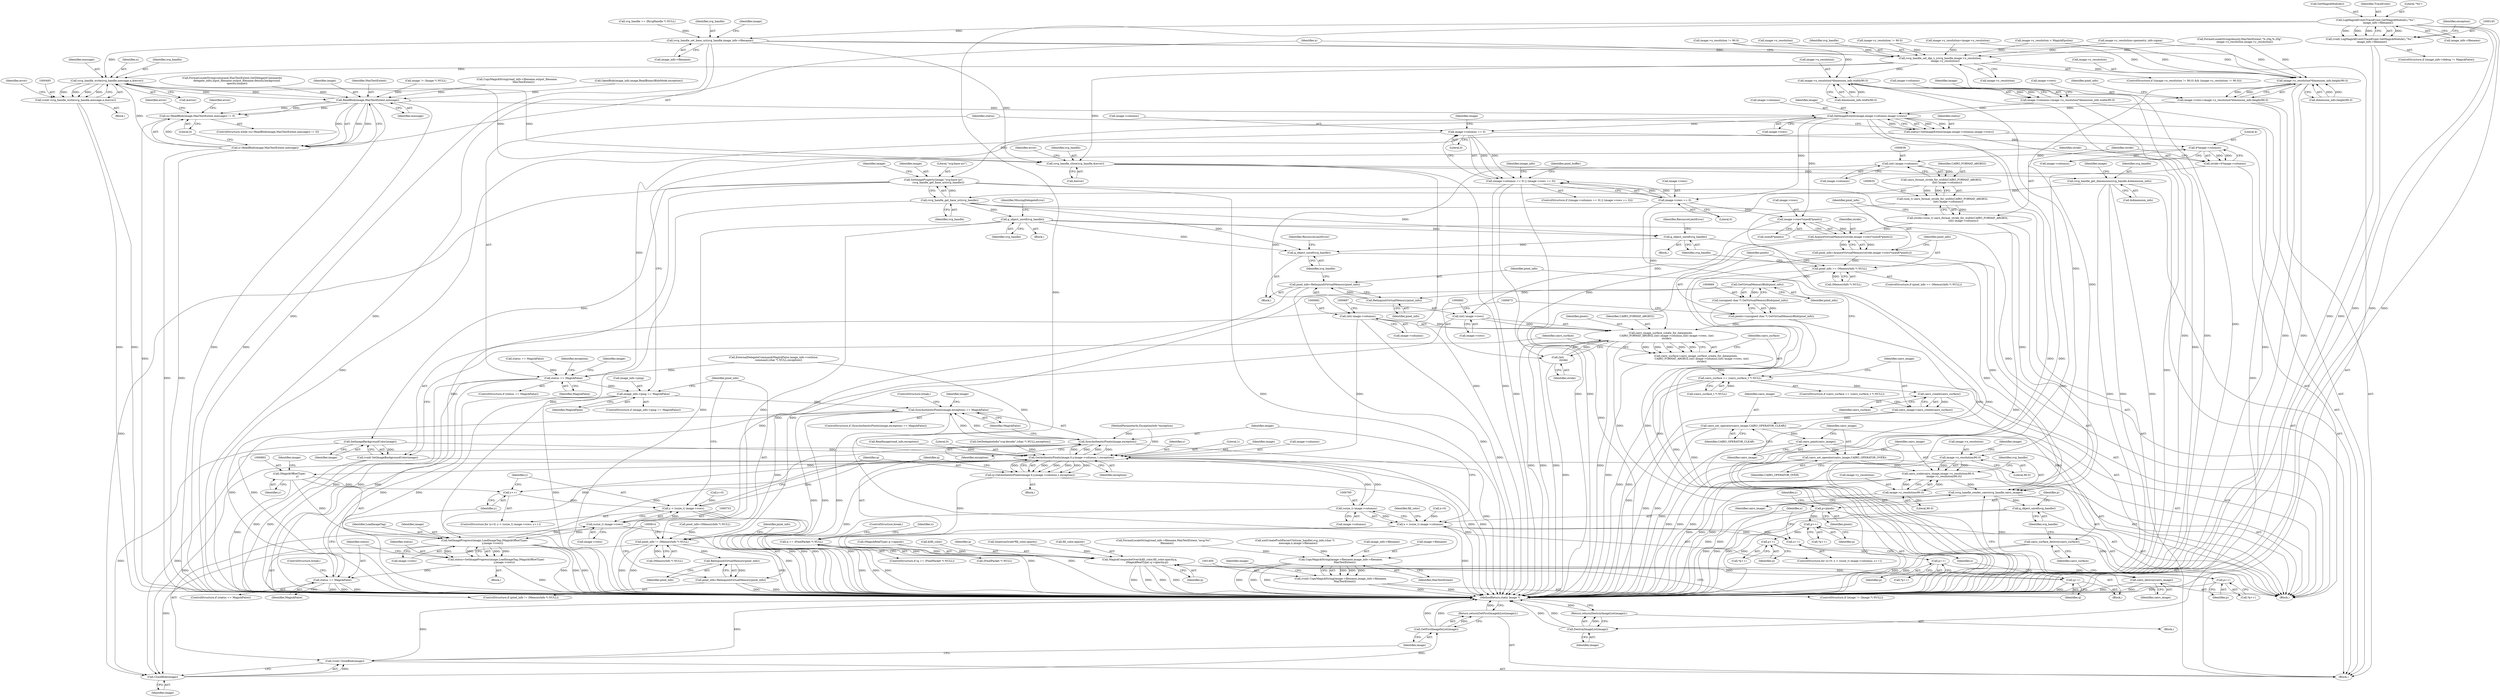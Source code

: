 digraph "0_ImageMagick_f6e9d0d9955e85bdd7540b251cd50d598dacc5e6_60@pointer" {
"1000146" [label="(Call,LogMagickEvent(TraceEvent,GetMagickModule(),\"%s\",\n      image_info->filename))"];
"1000144" [label="(Call,(void) LogMagickEvent(TraceEvent,GetMagickModule(),\"%s\",\n      image_info->filename))"];
"1000454" [label="(Call,rsvg_handle_set_base_uri(svg_handle,image_info->filename))"];
"1000471" [label="(Call,rsvg_handle_set_dpi_x_y(svg_handle,image->x_resolution,\n            image->y_resolution))"];
"1000496" [label="(Call,rsvg_handle_write(svg_handle,message,n,&error))"];
"1000483" [label="(Call,ReadBlob(image,MaxTextExtent,message))"];
"1000480" [label="(Call,(n=ReadBlob(image,MaxTextExtent,message)) != 0)"];
"1000481" [label="(Call,n=ReadBlob(image,MaxTextExtent,message))"];
"1000564" [label="(Call,SetImageExtent(image,image->columns,image->rows))"];
"1000562" [label="(Call,status=SetImageExtent(image,image->columns,image->rows))"];
"1000573" [label="(Call,status == MagickFalse)"];
"1000618" [label="(Call,image_info->ping == MagickFalse)"];
"1000872" [label="(Call,SyncAuthenticPixels(image,exception) == MagickFalse)"];
"1000899" [label="(Call,status == MagickFalse)"];
"1000584" [label="(Call,DestroyImageList(image))"];
"1000583" [label="(Return,return(DestroyImageList(image));)"];
"1000591" [label="(Call,SetImageProperty(image,\"svg:base-uri\",\n           rsvg_handle_get_base_uri(svg_handle)))"];
"1000674" [label="(Call,SetImageBackgroundColor(image))"];
"1000672" [label="(Call,(void) SetImageBackgroundColor(image))"];
"1000762" [label="(Call,GetAuthenticPixels(image,0,y,image->columns,1,exception))"];
"1000757" [label="(Call,y++)"];
"1000750" [label="(Call,y < (ssize_t) image->rows)"];
"1000760" [label="(Call,q=GetAuthenticPixels(image,0,y,image->columns,1,exception))"];
"1000772" [label="(Call,q == (PixelPacket *) NULL)"];
"1000856" [label="(Call,MagickCompositeOver(&fill_color,fill_color.opacity,q,\n                  (MagickRealType) q->opacity,q))"];
"1000869" [label="(Call,q++)"];
"1000784" [label="(Call,(ssize_t) image->columns)"];
"1000782" [label="(Call,x < (ssize_t) image->columns)"];
"1000789" [label="(Call,x++)"];
"1000873" [label="(Call,SyncAuthenticPixels(image,exception))"];
"1000889" [label="(Call,SetImageProgress(image,LoadImageTag,(MagickOffsetType)\n                    y,image->rows))"];
"1000752" [label="(Call,(ssize_t) image->rows)"];
"1000887" [label="(Call,status=SetImageProgress(image,LoadImageTag,(MagickOffsetType)\n                    y,image->rows))"];
"1000915" [label="(Call,CloseBlob(image))"];
"1000913" [label="(Call,(void) CloseBlob(image))"];
"1000918" [label="(Call,GetFirstImageInList(image))"];
"1000917" [label="(Return,return(GetFirstImageInList(image));)"];
"1000892" [label="(Call,(MagickOffsetType)\n                    y)"];
"1000598" [label="(Call,image->columns == 0)"];
"1000597" [label="(Call,(image->columns == 0) || (image->rows == 0))"];
"1000627" [label="(Call,4*image->columns)"];
"1000625" [label="(Call,stride=4*image->columns)"];
"1000638" [label="(Call,(int) image->columns)"];
"1000636" [label="(Call,cairo_format_stride_for_width(CAIRO_FORMAT_ARGB32,\n              (int) image->columns))"];
"1000634" [label="(Call,(size_t) cairo_format_stride_for_width(CAIRO_FORMAT_ARGB32,\n              (int) image->columns))"];
"1000632" [label="(Call,stride=(size_t) cairo_format_stride_for_width(CAIRO_FORMAT_ARGB32,\n              (int) image->columns))"];
"1000645" [label="(Call,AcquireVirtualMemory(stride,image->rows*sizeof(*pixels)))"];
"1000643" [label="(Call,pixel_info=AcquireVirtualMemory(stride,image->rows*sizeof(*pixels)))"];
"1000655" [label="(Call,pixel_info == (MemoryInfo *) NULL)"];
"1000670" [label="(Call,GetVirtualMemoryBlob(pixel_info))"];
"1000668" [label="(Call,(unsigned char *) GetVirtualMemoryBlob(pixel_info))"];
"1000666" [label="(Call,pixels=(unsigned char *) GetVirtualMemoryBlob(pixel_info))"];
"1000678" [label="(Call,cairo_image_surface_create_for_data(pixels,\n              CAIRO_FORMAT_ARGB32,(int) image->columns,(int) image->rows, (int)\n              stride))"];
"1000676" [label="(Call,cairo_surface=cairo_image_surface_create_for_data(pixels,\n              CAIRO_FORMAT_ARGB32,(int) image->columns,(int) image->rows, (int)\n              stride))"];
"1000695" [label="(Call,cairo_surface == (cairo_surface_t *) NULL)"];
"1000712" [label="(Call,cairo_create(cairo_surface))"];
"1000710" [label="(Call,cairo_image=cairo_create(cairo_surface))"];
"1000714" [label="(Call,cairo_set_operator(cairo_image,CAIRO_OPERATOR_CLEAR))"];
"1000717" [label="(Call,cairo_paint(cairo_image))"];
"1000719" [label="(Call,cairo_set_operator(cairo_image,CAIRO_OPERATOR_OVER))"];
"1000722" [label="(Call,cairo_scale(cairo_image,image->x_resolution/90.0,\n              image->y_resolution/90.0))"];
"1000734" [label="(Call,rsvg_handle_render_cairo(svg_handle,cairo_image))"];
"1000737" [label="(Call,cairo_destroy(cairo_image))"];
"1000741" [label="(Call,g_object_unref(svg_handle))"];
"1000739" [label="(Call,cairo_surface_destroy(cairo_surface))"];
"1000743" [label="(Call,p=pixels)"];
"1000798" [label="(Call,p++)"];
"1000806" [label="(Call,p++)"];
"1000814" [label="(Call,p++)"];
"1000824" [label="(Call,p++)"];
"1000703" [label="(Call,RelinquishVirtualMemory(pixel_info))"];
"1000701" [label="(Call,pixel_info=RelinquishVirtualMemory(pixel_info))"];
"1000904" [label="(Call,pixel_info != (MemoryInfo *) NULL)"];
"1000911" [label="(Call,RelinquishVirtualMemory(pixel_info))"];
"1000909" [label="(Call,pixel_info=RelinquishVirtualMemory(pixel_info))"];
"1000691" [label="(Call,(int)\n              stride)"];
"1000681" [label="(Call,(int) image->columns)"];
"1000603" [label="(Call,image->rows == 0)"];
"1000647" [label="(Call,image->rows*sizeof(*pixels))"];
"1000686" [label="(Call,(int) image->rows)"];
"1000494" [label="(Call,(void) rsvg_handle_write(svg_handle,message,n,&error))"];
"1000515" [label="(Call,rsvg_handle_close(svg_handle,&error))"];
"1000527" [label="(Call,rsvg_handle_get_dimensions(svg_handle,&dimension_info))"];
"1000594" [label="(Call,rsvg_handle_get_base_uri(svg_handle))"];
"1000612" [label="(Call,g_object_unref(svg_handle))"];
"1000661" [label="(Call,g_object_unref(svg_handle))"];
"1000705" [label="(Call,g_object_unref(svg_handle))"];
"1000535" [label="(Call,image->x_resolution*dimension_info.width/90.0)"];
"1000531" [label="(Call,image->columns=image->x_resolution*dimension_info.width/90.0)"];
"1000724" [label="(Call,image->x_resolution/90.0)"];
"1000548" [label="(Call,image->y_resolution*dimension_info.height/90.0)"];
"1000544" [label="(Call,image->rows=image->y_resolution*dimension_info.height/90.0)"];
"1000729" [label="(Call,image->y_resolution/90.0)"];
"1001406" [label="(Call,CopyMagickString(image->filename,image_info->filename,\n          MaxTextExtent))"];
"1001404" [label="(Call,(void) CopyMagickString(image->filename,image_info->filename,\n          MaxTextExtent))"];
"1000150" [label="(Call,image_info->filename)"];
"1000869" [label="(Call,q++)"];
"1000736" [label="(Identifier,cairo_image)"];
"1000490" [label="(Identifier,error)"];
"1000912" [label="(Identifier,pixel_info)"];
"1000905" [label="(Identifier,pixel_info)"];
"1000648" [label="(Call,image->rows)"];
"1000789" [label="(Call,x++)"];
"1000625" [label="(Call,stride=4*image->columns)"];
"1000779" [label="(Call,x=0)"];
"1000623" [label="(Block,)"];
"1000454" [label="(Call,rsvg_handle_set_base_uri(svg_handle,image_info->filename))"];
"1000765" [label="(Identifier,y)"];
"1000603" [label="(Call,image->rows == 0)"];
"1000466" [label="(Call,image->y_resolution != 90.0)"];
"1000670" [label="(Call,GetVirtualMemoryBlob(pixel_info))"];
"1000576" [label="(Block,)"];
"1000704" [label="(Identifier,pixel_info)"];
"1000613" [label="(Identifier,svg_handle)"];
"1000886" [label="(Block,)"];
"1000873" [label="(Call,SyncAuthenticPixels(image,exception))"];
"1000863" [label="(Call,(MagickRealType) q->opacity)"];
"1000552" [label="(Call,dimension_info.height/90.0)"];
"1000190" [label="(Call,image->y_resolution < MagickEpsilon)"];
"1000761" [label="(Identifier,q)"];
"1000696" [label="(Identifier,cairo_surface)"];
"1000728" [label="(Literal,90.0)"];
"1000483" [label="(Call,ReadBlob(image,MaxTextExtent,message))"];
"1000891" [label="(Identifier,LoadImageTag)"];
"1000919" [label="(Identifier,image)"];
"1000532" [label="(Call,image->columns)"];
"1000752" [label="(Call,(ssize_t) image->rows)"];
"1000911" [label="(Call,RelinquishVirtualMemory(pixel_info))"];
"1000527" [label="(Call,rsvg_handle_get_dimensions(svg_handle,&dimension_info))"];
"1000769" [label="(Literal,1)"];
"1000585" [label="(Identifier,image)"];
"1000871" [label="(ControlStructure,if (SyncAuthenticPixels(image,exception) == MagickFalse))"];
"1000784" [label="(Call,(ssize_t) image->columns)"];
"1000473" [label="(Call,image->x_resolution)"];
"1000620" [label="(Identifier,image_info)"];
"1000680" [label="(Identifier,CAIRO_FORMAT_ARGB32)"];
"1000697" [label="(Call,(cairo_surface_t *) NULL)"];
"1000511" [label="(Identifier,error)"];
"1000656" [label="(Identifier,pixel_info)"];
"1000773" [label="(Identifier,q)"];
"1000763" [label="(Identifier,image)"];
"1000612" [label="(Call,g_object_unref(svg_handle))"];
"1000500" [label="(Call,&error)"];
"1000766" [label="(Call,image->columns)"];
"1000636" [label="(Call,cairo_format_stride_for_width(CAIRO_FORMAT_ARGB32,\n              (int) image->columns))"];
"1000813" [label="(Call,*p++)"];
"1000730" [label="(Call,image->y_resolution)"];
"1000678" [label="(Call,cairo_image_surface_create_for_data(pixels,\n              CAIRO_FORMAT_ARGB32,(int) image->columns,(int) image->rows, (int)\n              stride))"];
"1000655" [label="(Call,pixel_info == (MemoryInfo *) NULL)"];
"1000915" [label="(Call,CloseBlob(image))"];
"1000714" [label="(Call,cairo_set_operator(cairo_image,CAIRO_OPERATOR_CLEAR))"];
"1000531" [label="(Call,image->columns=image->x_resolution*dimension_info.width/90.0)"];
"1000798" [label="(Call,p++)"];
"1000481" [label="(Call,n=ReadBlob(image,MaxTextExtent,message))"];
"1001398" [label="(ControlStructure,if (image != (Image *) NULL))"];
"1000706" [label="(Identifier,svg_handle)"];
"1000909" [label="(Call,pixel_info=RelinquishVirtualMemory(pixel_info))"];
"1000806" [label="(Call,p++)"];
"1000876" [label="(Identifier,MagickFalse)"];
"1000901" [label="(Identifier,MagickFalse)"];
"1000482" [label="(Identifier,n)"];
"1000498" [label="(Identifier,message)"];
"1000632" [label="(Call,stride=(size_t) cairo_format_stride_for_width(CAIRO_FORMAT_ARGB32,\n              (int) image->columns))"];
"1000700" [label="(Block,)"];
"1000683" [label="(Call,image->columns)"];
"1000604" [label="(Call,image->rows)"];
"1000418" [label="(Call,image != (Image *) NULL)"];
"1000622" [label="(Identifier,MagickFalse)"];
"1000688" [label="(Call,image->rows)"];
"1000857" [label="(Call,&fill_color)"];
"1000782" [label="(Call,x < (ssize_t) image->columns)"];
"1000611" [label="(Identifier,pixel_buffer)"];
"1000724" [label="(Call,image->x_resolution/90.0)"];
"1000533" [label="(Identifier,image)"];
"1000545" [label="(Call,image->rows)"];
"1000695" [label="(Call,cairo_surface == (cairo_surface_t *) NULL)"];
"1000814" [label="(Call,p++)"];
"1000617" [label="(ControlStructure,if (image_info->ping == MagickFalse))"];
"1000771" [label="(ControlStructure,if (q == (PixelPacket *) NULL))"];
"1000536" [label="(Call,image->x_resolution)"];
"1000548" [label="(Call,image->y_resolution*dimension_info.height/90.0)"];
"1000640" [label="(Call,image->columns)"];
"1000646" [label="(Identifier,stride)"];
"1000676" [label="(Call,cairo_surface=cairo_image_surface_create_for_data(pixels,\n              CAIRO_FORMAT_ARGB32,(int) image->columns,(int) image->rows, (int)\n              stride))"];
"1000662" [label="(Identifier,svg_handle)"];
"1000740" [label="(Identifier,cairo_surface)"];
"1000488" [label="(Block,)"];
"1000777" [label="(ControlStructure,break;)"];
"1000824" [label="(Call,p++)"];
"1000521" [label="(Identifier,error)"];
"1000584" [label="(Call,DestroyImageList(image))"];
"1000754" [label="(Call,image->rows)"];
"1000917" [label="(Return,return(GetFirstImageInList(image));)"];
"1000566" [label="(Call,image->columns)"];
"1000903" [label="(ControlStructure,if (pixel_info != (MemoryInfo *) NULL))"];
"1000471" [label="(Call,rsvg_handle_set_dpi_x_y(svg_handle,image->x_resolution,\n            image->y_resolution))"];
"1000494" [label="(Call,(void) rsvg_handle_write(svg_handle,message,n,&error))"];
"1000895" [label="(Call,image->rows)"];
"1000916" [label="(Identifier,image)"];
"1000463" [label="(Identifier,image)"];
"1000887" [label="(Call,status=SetImageProgress(image,LoadImageTag,(MagickOffsetType)\n                    y,image->rows))"];
"1000398" [label="(Call,CopyMagickString(read_info->filename,output_filename,\n                MaxTextExtent))"];
"1000461" [label="(Call,image->x_resolution != 90.0)"];
"1000904" [label="(Call,pixel_info != (MemoryInfo *) NULL)"];
"1000705" [label="(Call,g_object_unref(svg_handle))"];
"1000807" [label="(Identifier,p)"];
"1000165" [label="(Call,OpenBlob(image_info,image,ReadBinaryBlobMode,exception))"];
"1000575" [label="(Identifier,MagickFalse)"];
"1000572" [label="(ControlStructure,if (status == MagickFalse))"];
"1000619" [label="(Call,image_info->ping)"];
"1001235" [label="(Call,xmlCreatePushParserCtxt(sax_handler,svg_info,(char *)\n        message,n,image->filename))"];
"1000872" [label="(Call,SyncAuthenticPixels(image,exception) == MagickFalse)"];
"1000156" [label="(Identifier,exception)"];
"1000668" [label="(Call,(unsigned char *) GetVirtualMemoryBlob(pixel_info))"];
"1000742" [label="(Identifier,svg_handle)"];
"1000719" [label="(Call,cairo_set_operator(cairo_image,CAIRO_OPERATOR_OVER))"];
"1000647" [label="(Call,image->rows*sizeof(*pixels))"];
"1000597" [label="(Call,(image->columns == 0) || (image->rows == 0))"];
"1000735" [label="(Identifier,svg_handle)"];
"1000661" [label="(Call,g_object_unref(svg_handle))"];
"1000718" [label="(Identifier,cairo_image)"];
"1000862" [label="(Identifier,q)"];
"1000832" [label="(Call,QuantumScale*fill_color.opacity)"];
"1000739" [label="(Call,cairo_surface_destroy(cairo_surface))"];
"1000717" [label="(Call,cairo_paint(cairo_image))"];
"1000722" [label="(Call,cairo_scale(cairo_image,image->x_resolution/90.0,\n              image->y_resolution/90.0))"];
"1000797" [label="(Call,*p++)"];
"1000539" [label="(Call,dimension_info.width/90.0)"];
"1000446" [label="(Call,svg_handle == (RsvgHandle *) NULL)"];
"1000588" [label="(Identifier,image)"];
"1000870" [label="(Identifier,q)"];
"1000546" [label="(Identifier,image)"];
"1000856" [label="(Call,MagickCompositeOver(&fill_color,fill_color.opacity,q,\n                  (MagickRealType) q->opacity,q))"];
"1000679" [label="(Identifier,pixels)"];
"1000148" [label="(Call,GetMagickModule())"];
"1001464" [label="(MethodReturn,static Image *)"];
"1000557" [label="(Call,pixel_info=(MemoryInfo *) NULL)"];
"1000691" [label="(Call,(int)\n              stride)"];
"1000720" [label="(Identifier,cairo_image)"];
"1000731" [label="(Identifier,image)"];
"1000674" [label="(Call,SetImageBackgroundColor(image))"];
"1000790" [label="(Identifier,x)"];
"1000733" [label="(Literal,90.0)"];
"1000499" [label="(Identifier,n)"];
"1000406" [label="(Call,ReadImage(read_info,exception))"];
"1000910" [label="(Identifier,pixel_info)"];
"1000574" [label="(Identifier,status)"];
"1000762" [label="(Call,GetAuthenticPixels(image,0,y,image->columns,1,exception))"];
"1000681" [label="(Call,(int) image->columns)"];
"1000759" [label="(Block,)"];
"1000748" [label="(Identifier,y)"];
"1000729" [label="(Call,image->y_resolution/90.0)"];
"1000479" [label="(ControlStructure,while ((n=ReadBlob(image,MaxTextExtent,message)) != 0))"];
"1000599" [label="(Call,image->columns)"];
"1000342" [label="(Call,FormatLocaleString(command,MaxTextExtent,GetDelegateCommands(\n            delegate_info),input_filename,output_filename,density,background,\n            opacity,unique))"];
"1000778" [label="(ControlStructure,for (x=0; x < (ssize_t) image->columns; x++))"];
"1000716" [label="(Identifier,CAIRO_OPERATOR_CLEAR)"];
"1000480" [label="(Call,(n=ReadBlob(image,MaxTextExtent,message)) != 0)"];
"1000657" [label="(Call,(MemoryInfo *) NULL)"];
"1000892" [label="(Call,(MagickOffsetType)\n                    y)"];
"1000772" [label="(Call,q == (PixelPacket *) NULL)"];
"1000562" [label="(Call,status=SetImageExtent(image,image->columns,image->rows))"];
"1000758" [label="(Identifier,y)"];
"1000144" [label="(Call,(void) LogMagickEvent(TraceEvent,GetMagickModule(),\"%s\",\n      image_info->filename))"];
"1000282" [label="(Call,FormatLocaleString(density,MaxTextExtent,\"%.20g,%.20g\",\n            image->x_resolution,image->y_resolution))"];
"1000913" [label="(Call,(void) CloseBlob(image))"];
"1000783" [label="(Identifier,x)"];
"1000476" [label="(Call,image->y_resolution)"];
"1000484" [label="(Identifier,image)"];
"1000786" [label="(Call,image->columns)"];
"1000799" [label="(Identifier,p)"];
"1000497" [label="(Identifier,svg_handle)"];
"1000701" [label="(Call,pixel_info=RelinquishVirtualMemory(pixel_info))"];
"1000607" [label="(Literal,0)"];
"1000902" [label="(ControlStructure,break;)"];
"1000664" [label="(Identifier,ResourceLimitError)"];
"1000774" [label="(Call,(PixelPacket *) NULL)"];
"1000890" [label="(Identifier,image)"];
"1000764" [label="(Literal,0)"];
"1000671" [label="(Identifier,pixel_info)"];
"1000615" [label="(Identifier,MissingDelegateError)"];
"1000750" [label="(Call,y < (ssize_t) image->rows)"];
"1000672" [label="(Call,(void) SetImageBackgroundColor(image))"];
"1000805" [label="(Call,*p++)"];
"1000823" [label="(Call,*p++)"];
"1000888" [label="(Identifier,status)"];
"1000564" [label="(Call,SetImageExtent(image,image->columns,image->rows))"];
"1000643" [label="(Call,pixel_info=AcquireVirtualMemory(stride,image->rows*sizeof(*pixels)))"];
"1000602" [label="(Literal,0)"];
"1000694" [label="(ControlStructure,if (cairo_surface == (cairo_surface_t *) NULL))"];
"1000900" [label="(Identifier,status)"];
"1000472" [label="(Identifier,svg_handle)"];
"1000594" [label="(Call,rsvg_handle_get_base_uri(svg_handle))"];
"1000645" [label="(Call,AcquireVirtualMemory(stride,image->rows*sizeof(*pixels)))"];
"1000147" [label="(Identifier,TraceEvent)"];
"1000667" [label="(Identifier,pixels)"];
"1000634" [label="(Call,(size_t) cairo_format_stride_for_width(CAIRO_FORMAT_ARGB32,\n              (int) image->columns))"];
"1000660" [label="(Block,)"];
"1000573" [label="(Call,status == MagickFalse)"];
"1000600" [label="(Identifier,image)"];
"1000456" [label="(Call,image_info->filename)"];
"1000583" [label="(Return,return(DestroyImageList(image));)"];
"1000825" [label="(Identifier,p)"];
"1001407" [label="(Call,image->filename)"];
"1000629" [label="(Call,image->columns)"];
"1000877" [label="(ControlStructure,break;)"];
"1000224" [label="(Call,image->y_resolution=image->x_resolution)"];
"1000544" [label="(Call,image->rows=image->y_resolution*dimension_info.height/90.0)"];
"1000743" [label="(Call,p=pixels)"];
"1000686" [label="(Call,(int) image->rows)"];
"1000644" [label="(Identifier,pixel_info)"];
"1000211" [label="(Call,image->y_resolution=geometry_info.sigma)"];
"1001413" [label="(Identifier,MaxTextExtent)"];
"1000711" [label="(Identifier,cairo_image)"];
"1000605" [label="(Identifier,image)"];
"1000654" [label="(ControlStructure,if (pixel_info == (MemoryInfo *) NULL))"];
"1000528" [label="(Identifier,svg_handle)"];
"1001382" [label="(Call,FormatLocaleString(read_info->filename,MaxTextExtent,\"mvg:%s\",\n        filename))"];
"1000565" [label="(Identifier,image)"];
"1000591" [label="(Call,SetImageProperty(image,\"svg:base-uri\",\n           rsvg_handle_get_base_uri(svg_handle)))"];
"1000715" [label="(Identifier,cairo_image)"];
"1001404" [label="(Call,(void) CopyMagickString(image->filename,image_info->filename,\n          MaxTextExtent))"];
"1000598" [label="(Call,image->columns == 0)"];
"1000881" [label="(Identifier,image)"];
"1000889" [label="(Call,SetImageProgress(image,LoadImageTag,(MagickOffsetType)\n                    y,image->rows))"];
"1000747" [label="(Call,y=0)"];
"1000515" [label="(Call,rsvg_handle_close(svg_handle,&error))"];
"1000712" [label="(Call,cairo_create(cairo_surface))"];
"1000618" [label="(Call,image_info->ping == MagickFalse)"];
"1000741" [label="(Call,g_object_unref(svg_handle))"];
"1000708" [label="(Identifier,ResourceLimitError)"];
"1000899" [label="(Call,status == MagickFalse)"];
"1000896" [label="(Identifier,image)"];
"1000529" [label="(Call,&dimension_info)"];
"1000770" [label="(Identifier,exception)"];
"1000723" [label="(Identifier,cairo_image)"];
"1000516" [label="(Identifier,svg_handle)"];
"1000627" [label="(Call,4*image->columns)"];
"1000666" [label="(Call,pixels=(unsigned char *) GetVirtualMemoryBlob(pixel_info))"];
"1000794" [label="(Identifier,fill_color)"];
"1000713" [label="(Identifier,cairo_surface)"];
"1000744" [label="(Identifier,p)"];
"1000486" [label="(Identifier,message)"];
"1000693" [label="(Identifier,stride)"];
"1000549" [label="(Call,image->y_resolution)"];
"1000558" [label="(Identifier,pixel_info)"];
"1000780" [label="(Identifier,x)"];
"1000487" [label="(Literal,0)"];
"1000751" [label="(Identifier,y)"];
"1000596" [label="(ControlStructure,if ((image->columns == 0) || (image->rows == 0)))"];
"1000637" [label="(Identifier,CAIRO_FORMAT_ARGB32)"];
"1000675" [label="(Identifier,image)"];
"1000745" [label="(Identifier,pixels)"];
"1000894" [label="(Identifier,y)"];
"1000569" [label="(Call,image->rows)"];
"1000746" [label="(ControlStructure,for (y=0; y < (ssize_t) image->rows; y++))"];
"1000859" [label="(Call,fill_color.opacity)"];
"1000710" [label="(Call,cairo_image=cairo_create(cairo_surface))"];
"1000595" [label="(Identifier,svg_handle)"];
"1000517" [label="(Call,&error)"];
"1000651" [label="(Call,sizeof(*pixels))"];
"1000738" [label="(Identifier,cairo_image)"];
"1000355" [label="(Call,ExternalDelegateCommand(MagickFalse,image_info->verbose,\n            command,(char *) NULL,exception))"];
"1001410" [label="(Call,image_info->filename)"];
"1000504" [label="(Identifier,error)"];
"1001416" [label="(Identifier,image)"];
"1000243" [label="(Call,GetDelegateInfo(\"svg:decode\",(char *) NULL,exception))"];
"1000171" [label="(Call,status == MagickFalse)"];
"1000608" [label="(Block,)"];
"1000485" [label="(Identifier,MaxTextExtent)"];
"1000918" [label="(Call,GetFirstImageInList(image))"];
"1000535" [label="(Call,image->x_resolution*dimension_info.width/90.0)"];
"1000721" [label="(Identifier,CAIRO_OPERATOR_OVER)"];
"1000578" [label="(Identifier,exception)"];
"1000592" [label="(Identifier,image)"];
"1000628" [label="(Literal,4)"];
"1000633" [label="(Identifier,stride)"];
"1000874" [label="(Identifier,image)"];
"1000737" [label="(Call,cairo_destroy(cairo_image))"];
"1000138" [label="(ControlStructure,if (image_info->debug != MagickFalse))"];
"1001406" [label="(Call,CopyMagickString(image->filename,image_info->filename,\n          MaxTextExtent))"];
"1000593" [label="(Literal,\"svg:base-uri\")"];
"1000455" [label="(Identifier,svg_handle)"];
"1000677" [label="(Identifier,cairo_surface)"];
"1000734" [label="(Call,rsvg_handle_render_cairo(svg_handle,cairo_image))"];
"1000429" [label="(Block,)"];
"1000760" [label="(Call,q=GetAuthenticPixels(image,0,y,image->columns,1,exception))"];
"1000906" [label="(Call,(MemoryInfo *) NULL)"];
"1000703" [label="(Call,RelinquishVirtualMemory(pixel_info))"];
"1000149" [label="(Literal,\"%s\")"];
"1000108" [label="(MethodParameterIn,ExceptionInfo *exception)"];
"1000563" [label="(Identifier,status)"];
"1000868" [label="(Identifier,q)"];
"1000791" [label="(Block,)"];
"1000725" [label="(Call,image->x_resolution)"];
"1000146" [label="(Call,LogMagickEvent(TraceEvent,GetMagickModule(),\"%s\",\n      image_info->filename))"];
"1000898" [label="(ControlStructure,if (status == MagickFalse))"];
"1000757" [label="(Call,y++)"];
"1000638" [label="(Call,(int) image->columns)"];
"1000702" [label="(Identifier,pixel_info)"];
"1000815" [label="(Identifier,p)"];
"1000496" [label="(Call,rsvg_handle_write(svg_handle,message,n,&error))"];
"1000459" [label="(ControlStructure,if ((image->x_resolution != 90.0) && (image->y_resolution != 90.0)))"];
"1000626" [label="(Identifier,stride)"];
"1000875" [label="(Identifier,exception)"];
"1000146" -> "1000144"  [label="AST: "];
"1000146" -> "1000150"  [label="CFG: "];
"1000147" -> "1000146"  [label="AST: "];
"1000148" -> "1000146"  [label="AST: "];
"1000149" -> "1000146"  [label="AST: "];
"1000150" -> "1000146"  [label="AST: "];
"1000144" -> "1000146"  [label="CFG: "];
"1000146" -> "1001464"  [label="DDG: "];
"1000146" -> "1001464"  [label="DDG: "];
"1000146" -> "1001464"  [label="DDG: "];
"1000146" -> "1000144"  [label="DDG: "];
"1000146" -> "1000144"  [label="DDG: "];
"1000146" -> "1000144"  [label="DDG: "];
"1000146" -> "1000144"  [label="DDG: "];
"1000146" -> "1000454"  [label="DDG: "];
"1000146" -> "1001406"  [label="DDG: "];
"1000144" -> "1000138"  [label="AST: "];
"1000145" -> "1000144"  [label="AST: "];
"1000156" -> "1000144"  [label="CFG: "];
"1000144" -> "1001464"  [label="DDG: "];
"1000144" -> "1001464"  [label="DDG: "];
"1000454" -> "1000429"  [label="AST: "];
"1000454" -> "1000456"  [label="CFG: "];
"1000455" -> "1000454"  [label="AST: "];
"1000456" -> "1000454"  [label="AST: "];
"1000463" -> "1000454"  [label="CFG: "];
"1000454" -> "1001464"  [label="DDG: "];
"1000454" -> "1001464"  [label="DDG: "];
"1000446" -> "1000454"  [label="DDG: "];
"1000454" -> "1000471"  [label="DDG: "];
"1000454" -> "1000496"  [label="DDG: "];
"1000454" -> "1000515"  [label="DDG: "];
"1000471" -> "1000459"  [label="AST: "];
"1000471" -> "1000476"  [label="CFG: "];
"1000472" -> "1000471"  [label="AST: "];
"1000473" -> "1000471"  [label="AST: "];
"1000476" -> "1000471"  [label="AST: "];
"1000482" -> "1000471"  [label="CFG: "];
"1000471" -> "1001464"  [label="DDG: "];
"1000461" -> "1000471"  [label="DDG: "];
"1000224" -> "1000471"  [label="DDG: "];
"1000466" -> "1000471"  [label="DDG: "];
"1000282" -> "1000471"  [label="DDG: "];
"1000190" -> "1000471"  [label="DDG: "];
"1000211" -> "1000471"  [label="DDG: "];
"1000471" -> "1000496"  [label="DDG: "];
"1000471" -> "1000515"  [label="DDG: "];
"1000471" -> "1000535"  [label="DDG: "];
"1000471" -> "1000548"  [label="DDG: "];
"1000496" -> "1000494"  [label="AST: "];
"1000496" -> "1000500"  [label="CFG: "];
"1000497" -> "1000496"  [label="AST: "];
"1000498" -> "1000496"  [label="AST: "];
"1000499" -> "1000496"  [label="AST: "];
"1000500" -> "1000496"  [label="AST: "];
"1000494" -> "1000496"  [label="CFG: "];
"1000496" -> "1000483"  [label="DDG: "];
"1000496" -> "1000494"  [label="DDG: "];
"1000496" -> "1000494"  [label="DDG: "];
"1000496" -> "1000494"  [label="DDG: "];
"1000496" -> "1000494"  [label="DDG: "];
"1000483" -> "1000496"  [label="DDG: "];
"1000481" -> "1000496"  [label="DDG: "];
"1000496" -> "1000515"  [label="DDG: "];
"1000496" -> "1000515"  [label="DDG: "];
"1000483" -> "1000481"  [label="AST: "];
"1000483" -> "1000486"  [label="CFG: "];
"1000484" -> "1000483"  [label="AST: "];
"1000485" -> "1000483"  [label="AST: "];
"1000486" -> "1000483"  [label="AST: "];
"1000481" -> "1000483"  [label="CFG: "];
"1000483" -> "1001464"  [label="DDG: "];
"1000483" -> "1001464"  [label="DDG: "];
"1000483" -> "1000480"  [label="DDG: "];
"1000483" -> "1000480"  [label="DDG: "];
"1000483" -> "1000480"  [label="DDG: "];
"1000483" -> "1000481"  [label="DDG: "];
"1000483" -> "1000481"  [label="DDG: "];
"1000483" -> "1000481"  [label="DDG: "];
"1000165" -> "1000483"  [label="DDG: "];
"1000418" -> "1000483"  [label="DDG: "];
"1000342" -> "1000483"  [label="DDG: "];
"1000398" -> "1000483"  [label="DDG: "];
"1000483" -> "1000564"  [label="DDG: "];
"1000480" -> "1000479"  [label="AST: "];
"1000480" -> "1000487"  [label="CFG: "];
"1000481" -> "1000480"  [label="AST: "];
"1000487" -> "1000480"  [label="AST: "];
"1000490" -> "1000480"  [label="CFG: "];
"1000511" -> "1000480"  [label="CFG: "];
"1000480" -> "1001464"  [label="DDG: "];
"1000481" -> "1000480"  [label="DDG: "];
"1000482" -> "1000481"  [label="AST: "];
"1000487" -> "1000481"  [label="CFG: "];
"1000481" -> "1001464"  [label="DDG: "];
"1000481" -> "1001464"  [label="DDG: "];
"1000564" -> "1000562"  [label="AST: "];
"1000564" -> "1000569"  [label="CFG: "];
"1000565" -> "1000564"  [label="AST: "];
"1000566" -> "1000564"  [label="AST: "];
"1000569" -> "1000564"  [label="AST: "];
"1000562" -> "1000564"  [label="CFG: "];
"1000564" -> "1001464"  [label="DDG: "];
"1000564" -> "1001464"  [label="DDG: "];
"1000564" -> "1000562"  [label="DDG: "];
"1000564" -> "1000562"  [label="DDG: "];
"1000564" -> "1000562"  [label="DDG: "];
"1000531" -> "1000564"  [label="DDG: "];
"1000544" -> "1000564"  [label="DDG: "];
"1000564" -> "1000584"  [label="DDG: "];
"1000564" -> "1000591"  [label="DDG: "];
"1000564" -> "1000598"  [label="DDG: "];
"1000564" -> "1000603"  [label="DDG: "];
"1000564" -> "1000647"  [label="DDG: "];
"1000562" -> "1000429"  [label="AST: "];
"1000563" -> "1000562"  [label="AST: "];
"1000574" -> "1000562"  [label="CFG: "];
"1000562" -> "1001464"  [label="DDG: "];
"1000562" -> "1000573"  [label="DDG: "];
"1000573" -> "1000572"  [label="AST: "];
"1000573" -> "1000575"  [label="CFG: "];
"1000574" -> "1000573"  [label="AST: "];
"1000575" -> "1000573"  [label="AST: "];
"1000578" -> "1000573"  [label="CFG: "];
"1000588" -> "1000573"  [label="CFG: "];
"1000573" -> "1001464"  [label="DDG: "];
"1000573" -> "1001464"  [label="DDG: "];
"1000573" -> "1001464"  [label="DDG: "];
"1000355" -> "1000573"  [label="DDG: "];
"1000171" -> "1000573"  [label="DDG: "];
"1000573" -> "1000618"  [label="DDG: "];
"1000618" -> "1000617"  [label="AST: "];
"1000618" -> "1000622"  [label="CFG: "];
"1000619" -> "1000618"  [label="AST: "];
"1000622" -> "1000618"  [label="AST: "];
"1000626" -> "1000618"  [label="CFG: "];
"1000905" -> "1000618"  [label="CFG: "];
"1000618" -> "1001464"  [label="DDG: "];
"1000618" -> "1001464"  [label="DDG: "];
"1000618" -> "1001464"  [label="DDG: "];
"1000618" -> "1000872"  [label="DDG: "];
"1000872" -> "1000871"  [label="AST: "];
"1000872" -> "1000876"  [label="CFG: "];
"1000873" -> "1000872"  [label="AST: "];
"1000876" -> "1000872"  [label="AST: "];
"1000877" -> "1000872"  [label="CFG: "];
"1000881" -> "1000872"  [label="CFG: "];
"1000872" -> "1001464"  [label="DDG: "];
"1000872" -> "1001464"  [label="DDG: "];
"1000872" -> "1001464"  [label="DDG: "];
"1000873" -> "1000872"  [label="DDG: "];
"1000873" -> "1000872"  [label="DDG: "];
"1000899" -> "1000872"  [label="DDG: "];
"1000872" -> "1000899"  [label="DDG: "];
"1000899" -> "1000898"  [label="AST: "];
"1000899" -> "1000901"  [label="CFG: "];
"1000900" -> "1000899"  [label="AST: "];
"1000901" -> "1000899"  [label="AST: "];
"1000902" -> "1000899"  [label="CFG: "];
"1000758" -> "1000899"  [label="CFG: "];
"1000899" -> "1001464"  [label="DDG: "];
"1000899" -> "1001464"  [label="DDG: "];
"1000899" -> "1001464"  [label="DDG: "];
"1000887" -> "1000899"  [label="DDG: "];
"1000584" -> "1000583"  [label="AST: "];
"1000584" -> "1000585"  [label="CFG: "];
"1000585" -> "1000584"  [label="AST: "];
"1000583" -> "1000584"  [label="CFG: "];
"1000584" -> "1001464"  [label="DDG: "];
"1000584" -> "1001464"  [label="DDG: "];
"1000584" -> "1000583"  [label="DDG: "];
"1000583" -> "1000576"  [label="AST: "];
"1001464" -> "1000583"  [label="CFG: "];
"1000583" -> "1001464"  [label="DDG: "];
"1000591" -> "1000429"  [label="AST: "];
"1000591" -> "1000594"  [label="CFG: "];
"1000592" -> "1000591"  [label="AST: "];
"1000593" -> "1000591"  [label="AST: "];
"1000594" -> "1000591"  [label="AST: "];
"1000600" -> "1000591"  [label="CFG: "];
"1000591" -> "1001464"  [label="DDG: "];
"1000591" -> "1001464"  [label="DDG: "];
"1000594" -> "1000591"  [label="DDG: "];
"1000591" -> "1000674"  [label="DDG: "];
"1000591" -> "1000915"  [label="DDG: "];
"1000674" -> "1000672"  [label="AST: "];
"1000674" -> "1000675"  [label="CFG: "];
"1000675" -> "1000674"  [label="AST: "];
"1000672" -> "1000674"  [label="CFG: "];
"1000674" -> "1000672"  [label="DDG: "];
"1000674" -> "1000762"  [label="DDG: "];
"1000674" -> "1000915"  [label="DDG: "];
"1000672" -> "1000623"  [label="AST: "];
"1000673" -> "1000672"  [label="AST: "];
"1000677" -> "1000672"  [label="CFG: "];
"1000672" -> "1001464"  [label="DDG: "];
"1000672" -> "1001464"  [label="DDG: "];
"1000762" -> "1000760"  [label="AST: "];
"1000762" -> "1000770"  [label="CFG: "];
"1000763" -> "1000762"  [label="AST: "];
"1000764" -> "1000762"  [label="AST: "];
"1000765" -> "1000762"  [label="AST: "];
"1000766" -> "1000762"  [label="AST: "];
"1000769" -> "1000762"  [label="AST: "];
"1000770" -> "1000762"  [label="AST: "];
"1000760" -> "1000762"  [label="CFG: "];
"1000762" -> "1001464"  [label="DDG: "];
"1000762" -> "1001464"  [label="DDG: "];
"1000762" -> "1001464"  [label="DDG: "];
"1000762" -> "1000757"  [label="DDG: "];
"1000762" -> "1000760"  [label="DDG: "];
"1000762" -> "1000760"  [label="DDG: "];
"1000762" -> "1000760"  [label="DDG: "];
"1000762" -> "1000760"  [label="DDG: "];
"1000762" -> "1000760"  [label="DDG: "];
"1000762" -> "1000760"  [label="DDG: "];
"1000873" -> "1000762"  [label="DDG: "];
"1000873" -> "1000762"  [label="DDG: "];
"1000889" -> "1000762"  [label="DDG: "];
"1000750" -> "1000762"  [label="DDG: "];
"1000681" -> "1000762"  [label="DDG: "];
"1000784" -> "1000762"  [label="DDG: "];
"1000243" -> "1000762"  [label="DDG: "];
"1000355" -> "1000762"  [label="DDG: "];
"1000406" -> "1000762"  [label="DDG: "];
"1000108" -> "1000762"  [label="DDG: "];
"1000762" -> "1000784"  [label="DDG: "];
"1000762" -> "1000873"  [label="DDG: "];
"1000762" -> "1000873"  [label="DDG: "];
"1000762" -> "1000892"  [label="DDG: "];
"1000762" -> "1000915"  [label="DDG: "];
"1000757" -> "1000746"  [label="AST: "];
"1000757" -> "1000758"  [label="CFG: "];
"1000758" -> "1000757"  [label="AST: "];
"1000751" -> "1000757"  [label="CFG: "];
"1000757" -> "1000750"  [label="DDG: "];
"1000892" -> "1000757"  [label="DDG: "];
"1000750" -> "1000746"  [label="AST: "];
"1000750" -> "1000752"  [label="CFG: "];
"1000751" -> "1000750"  [label="AST: "];
"1000752" -> "1000750"  [label="AST: "];
"1000761" -> "1000750"  [label="CFG: "];
"1000905" -> "1000750"  [label="CFG: "];
"1000750" -> "1001464"  [label="DDG: "];
"1000750" -> "1001464"  [label="DDG: "];
"1000750" -> "1001464"  [label="DDG: "];
"1000747" -> "1000750"  [label="DDG: "];
"1000752" -> "1000750"  [label="DDG: "];
"1000760" -> "1000759"  [label="AST: "];
"1000761" -> "1000760"  [label="AST: "];
"1000773" -> "1000760"  [label="CFG: "];
"1000760" -> "1001464"  [label="DDG: "];
"1000760" -> "1000772"  [label="DDG: "];
"1000772" -> "1000771"  [label="AST: "];
"1000772" -> "1000774"  [label="CFG: "];
"1000773" -> "1000772"  [label="AST: "];
"1000774" -> "1000772"  [label="AST: "];
"1000777" -> "1000772"  [label="CFG: "];
"1000780" -> "1000772"  [label="CFG: "];
"1000772" -> "1001464"  [label="DDG: "];
"1000772" -> "1001464"  [label="DDG: "];
"1000772" -> "1001464"  [label="DDG: "];
"1000774" -> "1000772"  [label="DDG: "];
"1000772" -> "1000856"  [label="DDG: "];
"1000856" -> "1000791"  [label="AST: "];
"1000856" -> "1000868"  [label="CFG: "];
"1000857" -> "1000856"  [label="AST: "];
"1000859" -> "1000856"  [label="AST: "];
"1000862" -> "1000856"  [label="AST: "];
"1000863" -> "1000856"  [label="AST: "];
"1000868" -> "1000856"  [label="AST: "];
"1000870" -> "1000856"  [label="CFG: "];
"1000856" -> "1001464"  [label="DDG: "];
"1000856" -> "1001464"  [label="DDG: "];
"1000856" -> "1001464"  [label="DDG: "];
"1000856" -> "1001464"  [label="DDG: "];
"1000832" -> "1000856"  [label="DDG: "];
"1000869" -> "1000856"  [label="DDG: "];
"1000863" -> "1000856"  [label="DDG: "];
"1000856" -> "1000869"  [label="DDG: "];
"1000869" -> "1000791"  [label="AST: "];
"1000869" -> "1000870"  [label="CFG: "];
"1000870" -> "1000869"  [label="AST: "];
"1000790" -> "1000869"  [label="CFG: "];
"1000869" -> "1001464"  [label="DDG: "];
"1000784" -> "1000782"  [label="AST: "];
"1000784" -> "1000786"  [label="CFG: "];
"1000785" -> "1000784"  [label="AST: "];
"1000786" -> "1000784"  [label="AST: "];
"1000782" -> "1000784"  [label="CFG: "];
"1000784" -> "1001464"  [label="DDG: "];
"1000784" -> "1000782"  [label="DDG: "];
"1000782" -> "1000778"  [label="AST: "];
"1000783" -> "1000782"  [label="AST: "];
"1000794" -> "1000782"  [label="CFG: "];
"1000874" -> "1000782"  [label="CFG: "];
"1000782" -> "1001464"  [label="DDG: "];
"1000782" -> "1001464"  [label="DDG: "];
"1000782" -> "1001464"  [label="DDG: "];
"1000779" -> "1000782"  [label="DDG: "];
"1000789" -> "1000782"  [label="DDG: "];
"1000782" -> "1000789"  [label="DDG: "];
"1000789" -> "1000778"  [label="AST: "];
"1000789" -> "1000790"  [label="CFG: "];
"1000790" -> "1000789"  [label="AST: "];
"1000783" -> "1000789"  [label="CFG: "];
"1000873" -> "1000875"  [label="CFG: "];
"1000874" -> "1000873"  [label="AST: "];
"1000875" -> "1000873"  [label="AST: "];
"1000876" -> "1000873"  [label="CFG: "];
"1000873" -> "1001464"  [label="DDG: "];
"1000108" -> "1000873"  [label="DDG: "];
"1000873" -> "1000889"  [label="DDG: "];
"1000873" -> "1000915"  [label="DDG: "];
"1000889" -> "1000887"  [label="AST: "];
"1000889" -> "1000895"  [label="CFG: "];
"1000890" -> "1000889"  [label="AST: "];
"1000891" -> "1000889"  [label="AST: "];
"1000892" -> "1000889"  [label="AST: "];
"1000895" -> "1000889"  [label="AST: "];
"1000887" -> "1000889"  [label="CFG: "];
"1000889" -> "1001464"  [label="DDG: "];
"1000889" -> "1001464"  [label="DDG: "];
"1000889" -> "1001464"  [label="DDG: "];
"1000889" -> "1000752"  [label="DDG: "];
"1000889" -> "1000887"  [label="DDG: "];
"1000889" -> "1000887"  [label="DDG: "];
"1000889" -> "1000887"  [label="DDG: "];
"1000889" -> "1000887"  [label="DDG: "];
"1000892" -> "1000889"  [label="DDG: "];
"1000752" -> "1000889"  [label="DDG: "];
"1000889" -> "1000915"  [label="DDG: "];
"1000752" -> "1000754"  [label="CFG: "];
"1000753" -> "1000752"  [label="AST: "];
"1000754" -> "1000752"  [label="AST: "];
"1000752" -> "1001464"  [label="DDG: "];
"1000686" -> "1000752"  [label="DDG: "];
"1000887" -> "1000886"  [label="AST: "];
"1000888" -> "1000887"  [label="AST: "];
"1000900" -> "1000887"  [label="CFG: "];
"1000887" -> "1001464"  [label="DDG: "];
"1000915" -> "1000913"  [label="AST: "];
"1000915" -> "1000916"  [label="CFG: "];
"1000916" -> "1000915"  [label="AST: "];
"1000913" -> "1000915"  [label="CFG: "];
"1000915" -> "1000913"  [label="DDG: "];
"1000915" -> "1000918"  [label="DDG: "];
"1000913" -> "1000429"  [label="AST: "];
"1000914" -> "1000913"  [label="AST: "];
"1000919" -> "1000913"  [label="CFG: "];
"1000913" -> "1001464"  [label="DDG: "];
"1000913" -> "1001464"  [label="DDG: "];
"1000918" -> "1000917"  [label="AST: "];
"1000918" -> "1000919"  [label="CFG: "];
"1000919" -> "1000918"  [label="AST: "];
"1000917" -> "1000918"  [label="CFG: "];
"1000918" -> "1001464"  [label="DDG: "];
"1000918" -> "1001464"  [label="DDG: "];
"1000918" -> "1000917"  [label="DDG: "];
"1000917" -> "1000429"  [label="AST: "];
"1001464" -> "1000917"  [label="CFG: "];
"1000917" -> "1001464"  [label="DDG: "];
"1000892" -> "1000894"  [label="CFG: "];
"1000893" -> "1000892"  [label="AST: "];
"1000894" -> "1000892"  [label="AST: "];
"1000896" -> "1000892"  [label="CFG: "];
"1000892" -> "1001464"  [label="DDG: "];
"1000598" -> "1000597"  [label="AST: "];
"1000598" -> "1000602"  [label="CFG: "];
"1000599" -> "1000598"  [label="AST: "];
"1000602" -> "1000598"  [label="AST: "];
"1000605" -> "1000598"  [label="CFG: "];
"1000597" -> "1000598"  [label="CFG: "];
"1000598" -> "1001464"  [label="DDG: "];
"1000598" -> "1000597"  [label="DDG: "];
"1000598" -> "1000597"  [label="DDG: "];
"1000598" -> "1000627"  [label="DDG: "];
"1000597" -> "1000596"  [label="AST: "];
"1000597" -> "1000603"  [label="CFG: "];
"1000603" -> "1000597"  [label="AST: "];
"1000611" -> "1000597"  [label="CFG: "];
"1000620" -> "1000597"  [label="CFG: "];
"1000597" -> "1001464"  [label="DDG: "];
"1000597" -> "1001464"  [label="DDG: "];
"1000597" -> "1001464"  [label="DDG: "];
"1000603" -> "1000597"  [label="DDG: "];
"1000603" -> "1000597"  [label="DDG: "];
"1000627" -> "1000625"  [label="AST: "];
"1000627" -> "1000629"  [label="CFG: "];
"1000628" -> "1000627"  [label="AST: "];
"1000629" -> "1000627"  [label="AST: "];
"1000625" -> "1000627"  [label="CFG: "];
"1000627" -> "1000625"  [label="DDG: "];
"1000627" -> "1000625"  [label="DDG: "];
"1000627" -> "1000638"  [label="DDG: "];
"1000625" -> "1000623"  [label="AST: "];
"1000626" -> "1000625"  [label="AST: "];
"1000633" -> "1000625"  [label="CFG: "];
"1000625" -> "1001464"  [label="DDG: "];
"1000638" -> "1000636"  [label="AST: "];
"1000638" -> "1000640"  [label="CFG: "];
"1000639" -> "1000638"  [label="AST: "];
"1000640" -> "1000638"  [label="AST: "];
"1000636" -> "1000638"  [label="CFG: "];
"1000638" -> "1000636"  [label="DDG: "];
"1000638" -> "1000681"  [label="DDG: "];
"1000636" -> "1000634"  [label="AST: "];
"1000637" -> "1000636"  [label="AST: "];
"1000634" -> "1000636"  [label="CFG: "];
"1000636" -> "1000634"  [label="DDG: "];
"1000636" -> "1000634"  [label="DDG: "];
"1000636" -> "1000678"  [label="DDG: "];
"1000634" -> "1000632"  [label="AST: "];
"1000635" -> "1000634"  [label="AST: "];
"1000632" -> "1000634"  [label="CFG: "];
"1000634" -> "1001464"  [label="DDG: "];
"1000634" -> "1000632"  [label="DDG: "];
"1000632" -> "1000623"  [label="AST: "];
"1000633" -> "1000632"  [label="AST: "];
"1000644" -> "1000632"  [label="CFG: "];
"1000632" -> "1001464"  [label="DDG: "];
"1000632" -> "1000645"  [label="DDG: "];
"1000645" -> "1000643"  [label="AST: "];
"1000645" -> "1000647"  [label="CFG: "];
"1000646" -> "1000645"  [label="AST: "];
"1000647" -> "1000645"  [label="AST: "];
"1000643" -> "1000645"  [label="CFG: "];
"1000645" -> "1001464"  [label="DDG: "];
"1000645" -> "1000643"  [label="DDG: "];
"1000645" -> "1000643"  [label="DDG: "];
"1000647" -> "1000645"  [label="DDG: "];
"1000645" -> "1000691"  [label="DDG: "];
"1000643" -> "1000623"  [label="AST: "];
"1000644" -> "1000643"  [label="AST: "];
"1000656" -> "1000643"  [label="CFG: "];
"1000643" -> "1001464"  [label="DDG: "];
"1000643" -> "1000655"  [label="DDG: "];
"1000655" -> "1000654"  [label="AST: "];
"1000655" -> "1000657"  [label="CFG: "];
"1000656" -> "1000655"  [label="AST: "];
"1000657" -> "1000655"  [label="AST: "];
"1000662" -> "1000655"  [label="CFG: "];
"1000667" -> "1000655"  [label="CFG: "];
"1000655" -> "1001464"  [label="DDG: "];
"1000657" -> "1000655"  [label="DDG: "];
"1000655" -> "1000670"  [label="DDG: "];
"1000670" -> "1000668"  [label="AST: "];
"1000670" -> "1000671"  [label="CFG: "];
"1000671" -> "1000670"  [label="AST: "];
"1000668" -> "1000670"  [label="CFG: "];
"1000670" -> "1000668"  [label="DDG: "];
"1000670" -> "1000703"  [label="DDG: "];
"1000670" -> "1000904"  [label="DDG: "];
"1000668" -> "1000666"  [label="AST: "];
"1000669" -> "1000668"  [label="AST: "];
"1000666" -> "1000668"  [label="CFG: "];
"1000668" -> "1001464"  [label="DDG: "];
"1000668" -> "1000666"  [label="DDG: "];
"1000666" -> "1000623"  [label="AST: "];
"1000667" -> "1000666"  [label="AST: "];
"1000673" -> "1000666"  [label="CFG: "];
"1000666" -> "1001464"  [label="DDG: "];
"1000666" -> "1000678"  [label="DDG: "];
"1000678" -> "1000676"  [label="AST: "];
"1000678" -> "1000691"  [label="CFG: "];
"1000679" -> "1000678"  [label="AST: "];
"1000680" -> "1000678"  [label="AST: "];
"1000681" -> "1000678"  [label="AST: "];
"1000686" -> "1000678"  [label="AST: "];
"1000691" -> "1000678"  [label="AST: "];
"1000676" -> "1000678"  [label="CFG: "];
"1000678" -> "1001464"  [label="DDG: "];
"1000678" -> "1001464"  [label="DDG: "];
"1000678" -> "1001464"  [label="DDG: "];
"1000678" -> "1001464"  [label="DDG: "];
"1000678" -> "1000676"  [label="DDG: "];
"1000678" -> "1000676"  [label="DDG: "];
"1000678" -> "1000676"  [label="DDG: "];
"1000678" -> "1000676"  [label="DDG: "];
"1000678" -> "1000676"  [label="DDG: "];
"1000681" -> "1000678"  [label="DDG: "];
"1000686" -> "1000678"  [label="DDG: "];
"1000691" -> "1000678"  [label="DDG: "];
"1000678" -> "1000743"  [label="DDG: "];
"1000676" -> "1000623"  [label="AST: "];
"1000677" -> "1000676"  [label="AST: "];
"1000696" -> "1000676"  [label="CFG: "];
"1000676" -> "1001464"  [label="DDG: "];
"1000676" -> "1000695"  [label="DDG: "];
"1000695" -> "1000694"  [label="AST: "];
"1000695" -> "1000697"  [label="CFG: "];
"1000696" -> "1000695"  [label="AST: "];
"1000697" -> "1000695"  [label="AST: "];
"1000702" -> "1000695"  [label="CFG: "];
"1000711" -> "1000695"  [label="CFG: "];
"1000695" -> "1001464"  [label="DDG: "];
"1000695" -> "1001464"  [label="DDG: "];
"1000697" -> "1000695"  [label="DDG: "];
"1000695" -> "1000712"  [label="DDG: "];
"1000712" -> "1000710"  [label="AST: "];
"1000712" -> "1000713"  [label="CFG: "];
"1000713" -> "1000712"  [label="AST: "];
"1000710" -> "1000712"  [label="CFG: "];
"1000712" -> "1000710"  [label="DDG: "];
"1000712" -> "1000739"  [label="DDG: "];
"1000710" -> "1000623"  [label="AST: "];
"1000711" -> "1000710"  [label="AST: "];
"1000715" -> "1000710"  [label="CFG: "];
"1000710" -> "1001464"  [label="DDG: "];
"1000710" -> "1000714"  [label="DDG: "];
"1000714" -> "1000623"  [label="AST: "];
"1000714" -> "1000716"  [label="CFG: "];
"1000715" -> "1000714"  [label="AST: "];
"1000716" -> "1000714"  [label="AST: "];
"1000718" -> "1000714"  [label="CFG: "];
"1000714" -> "1001464"  [label="DDG: "];
"1000714" -> "1001464"  [label="DDG: "];
"1000714" -> "1000717"  [label="DDG: "];
"1000717" -> "1000623"  [label="AST: "];
"1000717" -> "1000718"  [label="CFG: "];
"1000718" -> "1000717"  [label="AST: "];
"1000720" -> "1000717"  [label="CFG: "];
"1000717" -> "1001464"  [label="DDG: "];
"1000717" -> "1000719"  [label="DDG: "];
"1000719" -> "1000623"  [label="AST: "];
"1000719" -> "1000721"  [label="CFG: "];
"1000720" -> "1000719"  [label="AST: "];
"1000721" -> "1000719"  [label="AST: "];
"1000723" -> "1000719"  [label="CFG: "];
"1000719" -> "1001464"  [label="DDG: "];
"1000719" -> "1001464"  [label="DDG: "];
"1000719" -> "1000722"  [label="DDG: "];
"1000722" -> "1000623"  [label="AST: "];
"1000722" -> "1000729"  [label="CFG: "];
"1000723" -> "1000722"  [label="AST: "];
"1000724" -> "1000722"  [label="AST: "];
"1000729" -> "1000722"  [label="AST: "];
"1000735" -> "1000722"  [label="CFG: "];
"1000722" -> "1001464"  [label="DDG: "];
"1000722" -> "1001464"  [label="DDG: "];
"1000722" -> "1001464"  [label="DDG: "];
"1000724" -> "1000722"  [label="DDG: "];
"1000724" -> "1000722"  [label="DDG: "];
"1000729" -> "1000722"  [label="DDG: "];
"1000729" -> "1000722"  [label="DDG: "];
"1000722" -> "1000734"  [label="DDG: "];
"1000734" -> "1000623"  [label="AST: "];
"1000734" -> "1000736"  [label="CFG: "];
"1000735" -> "1000734"  [label="AST: "];
"1000736" -> "1000734"  [label="AST: "];
"1000738" -> "1000734"  [label="CFG: "];
"1000734" -> "1001464"  [label="DDG: "];
"1000594" -> "1000734"  [label="DDG: "];
"1000612" -> "1000734"  [label="DDG: "];
"1000661" -> "1000734"  [label="DDG: "];
"1000705" -> "1000734"  [label="DDG: "];
"1000734" -> "1000737"  [label="DDG: "];
"1000734" -> "1000741"  [label="DDG: "];
"1000737" -> "1000623"  [label="AST: "];
"1000737" -> "1000738"  [label="CFG: "];
"1000738" -> "1000737"  [label="AST: "];
"1000740" -> "1000737"  [label="CFG: "];
"1000737" -> "1001464"  [label="DDG: "];
"1000737" -> "1001464"  [label="DDG: "];
"1000741" -> "1000623"  [label="AST: "];
"1000741" -> "1000742"  [label="CFG: "];
"1000742" -> "1000741"  [label="AST: "];
"1000744" -> "1000741"  [label="CFG: "];
"1000741" -> "1001464"  [label="DDG: "];
"1000741" -> "1001464"  [label="DDG: "];
"1000739" -> "1000623"  [label="AST: "];
"1000739" -> "1000740"  [label="CFG: "];
"1000740" -> "1000739"  [label="AST: "];
"1000742" -> "1000739"  [label="CFG: "];
"1000739" -> "1001464"  [label="DDG: "];
"1000739" -> "1001464"  [label="DDG: "];
"1000743" -> "1000623"  [label="AST: "];
"1000743" -> "1000745"  [label="CFG: "];
"1000744" -> "1000743"  [label="AST: "];
"1000745" -> "1000743"  [label="AST: "];
"1000748" -> "1000743"  [label="CFG: "];
"1000743" -> "1001464"  [label="DDG: "];
"1000743" -> "1001464"  [label="DDG: "];
"1000743" -> "1000798"  [label="DDG: "];
"1000798" -> "1000797"  [label="AST: "];
"1000798" -> "1000799"  [label="CFG: "];
"1000799" -> "1000798"  [label="AST: "];
"1000797" -> "1000798"  [label="CFG: "];
"1000824" -> "1000798"  [label="DDG: "];
"1000798" -> "1000806"  [label="DDG: "];
"1000806" -> "1000805"  [label="AST: "];
"1000806" -> "1000807"  [label="CFG: "];
"1000807" -> "1000806"  [label="AST: "];
"1000805" -> "1000806"  [label="CFG: "];
"1000806" -> "1000814"  [label="DDG: "];
"1000814" -> "1000813"  [label="AST: "];
"1000814" -> "1000815"  [label="CFG: "];
"1000815" -> "1000814"  [label="AST: "];
"1000813" -> "1000814"  [label="CFG: "];
"1000814" -> "1000824"  [label="DDG: "];
"1000824" -> "1000823"  [label="AST: "];
"1000824" -> "1000825"  [label="CFG: "];
"1000825" -> "1000824"  [label="AST: "];
"1000823" -> "1000824"  [label="CFG: "];
"1000824" -> "1001464"  [label="DDG: "];
"1000703" -> "1000701"  [label="AST: "];
"1000703" -> "1000704"  [label="CFG: "];
"1000704" -> "1000703"  [label="AST: "];
"1000701" -> "1000703"  [label="CFG: "];
"1000703" -> "1000701"  [label="DDG: "];
"1000701" -> "1000700"  [label="AST: "];
"1000702" -> "1000701"  [label="AST: "];
"1000706" -> "1000701"  [label="CFG: "];
"1000701" -> "1001464"  [label="DDG: "];
"1000701" -> "1000904"  [label="DDG: "];
"1000904" -> "1000903"  [label="AST: "];
"1000904" -> "1000906"  [label="CFG: "];
"1000905" -> "1000904"  [label="AST: "];
"1000906" -> "1000904"  [label="AST: "];
"1000910" -> "1000904"  [label="CFG: "];
"1000914" -> "1000904"  [label="CFG: "];
"1000904" -> "1001464"  [label="DDG: "];
"1000904" -> "1001464"  [label="DDG: "];
"1000904" -> "1001464"  [label="DDG: "];
"1000557" -> "1000904"  [label="DDG: "];
"1000906" -> "1000904"  [label="DDG: "];
"1000904" -> "1000911"  [label="DDG: "];
"1000911" -> "1000909"  [label="AST: "];
"1000911" -> "1000912"  [label="CFG: "];
"1000912" -> "1000911"  [label="AST: "];
"1000909" -> "1000911"  [label="CFG: "];
"1000911" -> "1000909"  [label="DDG: "];
"1000909" -> "1000903"  [label="AST: "];
"1000910" -> "1000909"  [label="AST: "];
"1000914" -> "1000909"  [label="CFG: "];
"1000909" -> "1001464"  [label="DDG: "];
"1000909" -> "1001464"  [label="DDG: "];
"1000691" -> "1000693"  [label="CFG: "];
"1000692" -> "1000691"  [label="AST: "];
"1000693" -> "1000691"  [label="AST: "];
"1000691" -> "1001464"  [label="DDG: "];
"1000681" -> "1000683"  [label="CFG: "];
"1000682" -> "1000681"  [label="AST: "];
"1000683" -> "1000681"  [label="AST: "];
"1000687" -> "1000681"  [label="CFG: "];
"1000681" -> "1001464"  [label="DDG: "];
"1000603" -> "1000607"  [label="CFG: "];
"1000604" -> "1000603"  [label="AST: "];
"1000607" -> "1000603"  [label="AST: "];
"1000603" -> "1001464"  [label="DDG: "];
"1000603" -> "1000647"  [label="DDG: "];
"1000647" -> "1000651"  [label="CFG: "];
"1000648" -> "1000647"  [label="AST: "];
"1000651" -> "1000647"  [label="AST: "];
"1000647" -> "1000686"  [label="DDG: "];
"1000686" -> "1000688"  [label="CFG: "];
"1000687" -> "1000686"  [label="AST: "];
"1000688" -> "1000686"  [label="AST: "];
"1000692" -> "1000686"  [label="CFG: "];
"1000494" -> "1000488"  [label="AST: "];
"1000495" -> "1000494"  [label="AST: "];
"1000504" -> "1000494"  [label="CFG: "];
"1000494" -> "1001464"  [label="DDG: "];
"1000494" -> "1001464"  [label="DDG: "];
"1000515" -> "1000429"  [label="AST: "];
"1000515" -> "1000517"  [label="CFG: "];
"1000516" -> "1000515"  [label="AST: "];
"1000517" -> "1000515"  [label="AST: "];
"1000521" -> "1000515"  [label="CFG: "];
"1000515" -> "1001464"  [label="DDG: "];
"1000515" -> "1001464"  [label="DDG: "];
"1000515" -> "1000527"  [label="DDG: "];
"1000527" -> "1000429"  [label="AST: "];
"1000527" -> "1000529"  [label="CFG: "];
"1000528" -> "1000527"  [label="AST: "];
"1000529" -> "1000527"  [label="AST: "];
"1000533" -> "1000527"  [label="CFG: "];
"1000527" -> "1001464"  [label="DDG: "];
"1000527" -> "1001464"  [label="DDG: "];
"1000527" -> "1001464"  [label="DDG: "];
"1000527" -> "1000594"  [label="DDG: "];
"1000594" -> "1000595"  [label="CFG: "];
"1000595" -> "1000594"  [label="AST: "];
"1000594" -> "1001464"  [label="DDG: "];
"1000594" -> "1000612"  [label="DDG: "];
"1000594" -> "1000661"  [label="DDG: "];
"1000594" -> "1000705"  [label="DDG: "];
"1000612" -> "1000608"  [label="AST: "];
"1000612" -> "1000613"  [label="CFG: "];
"1000613" -> "1000612"  [label="AST: "];
"1000615" -> "1000612"  [label="CFG: "];
"1000612" -> "1001464"  [label="DDG: "];
"1000612" -> "1001464"  [label="DDG: "];
"1000612" -> "1000661"  [label="DDG: "];
"1000612" -> "1000705"  [label="DDG: "];
"1000661" -> "1000660"  [label="AST: "];
"1000661" -> "1000662"  [label="CFG: "];
"1000662" -> "1000661"  [label="AST: "];
"1000664" -> "1000661"  [label="CFG: "];
"1000661" -> "1000705"  [label="DDG: "];
"1000705" -> "1000700"  [label="AST: "];
"1000705" -> "1000706"  [label="CFG: "];
"1000706" -> "1000705"  [label="AST: "];
"1000708" -> "1000705"  [label="CFG: "];
"1000535" -> "1000531"  [label="AST: "];
"1000535" -> "1000539"  [label="CFG: "];
"1000536" -> "1000535"  [label="AST: "];
"1000539" -> "1000535"  [label="AST: "];
"1000531" -> "1000535"  [label="CFG: "];
"1000535" -> "1001464"  [label="DDG: "];
"1000535" -> "1001464"  [label="DDG: "];
"1000535" -> "1000531"  [label="DDG: "];
"1000535" -> "1000531"  [label="DDG: "];
"1000461" -> "1000535"  [label="DDG: "];
"1000539" -> "1000535"  [label="DDG: "];
"1000539" -> "1000535"  [label="DDG: "];
"1000535" -> "1000724"  [label="DDG: "];
"1000531" -> "1000429"  [label="AST: "];
"1000532" -> "1000531"  [label="AST: "];
"1000546" -> "1000531"  [label="CFG: "];
"1000531" -> "1001464"  [label="DDG: "];
"1000724" -> "1000728"  [label="CFG: "];
"1000725" -> "1000724"  [label="AST: "];
"1000728" -> "1000724"  [label="AST: "];
"1000731" -> "1000724"  [label="CFG: "];
"1000724" -> "1001464"  [label="DDG: "];
"1000548" -> "1000544"  [label="AST: "];
"1000548" -> "1000552"  [label="CFG: "];
"1000549" -> "1000548"  [label="AST: "];
"1000552" -> "1000548"  [label="AST: "];
"1000544" -> "1000548"  [label="CFG: "];
"1000548" -> "1001464"  [label="DDG: "];
"1000548" -> "1001464"  [label="DDG: "];
"1000548" -> "1000544"  [label="DDG: "];
"1000548" -> "1000544"  [label="DDG: "];
"1000224" -> "1000548"  [label="DDG: "];
"1000466" -> "1000548"  [label="DDG: "];
"1000190" -> "1000548"  [label="DDG: "];
"1000211" -> "1000548"  [label="DDG: "];
"1000282" -> "1000548"  [label="DDG: "];
"1000552" -> "1000548"  [label="DDG: "];
"1000552" -> "1000548"  [label="DDG: "];
"1000548" -> "1000729"  [label="DDG: "];
"1000544" -> "1000429"  [label="AST: "];
"1000545" -> "1000544"  [label="AST: "];
"1000558" -> "1000544"  [label="CFG: "];
"1000544" -> "1001464"  [label="DDG: "];
"1000729" -> "1000733"  [label="CFG: "];
"1000730" -> "1000729"  [label="AST: "];
"1000733" -> "1000729"  [label="AST: "];
"1000729" -> "1001464"  [label="DDG: "];
"1001406" -> "1001404"  [label="AST: "];
"1001406" -> "1001413"  [label="CFG: "];
"1001407" -> "1001406"  [label="AST: "];
"1001410" -> "1001406"  [label="AST: "];
"1001413" -> "1001406"  [label="AST: "];
"1001404" -> "1001406"  [label="CFG: "];
"1001406" -> "1001464"  [label="DDG: "];
"1001406" -> "1001464"  [label="DDG: "];
"1001406" -> "1001464"  [label="DDG: "];
"1001406" -> "1001404"  [label="DDG: "];
"1001406" -> "1001404"  [label="DDG: "];
"1001406" -> "1001404"  [label="DDG: "];
"1001235" -> "1001406"  [label="DDG: "];
"1001382" -> "1001406"  [label="DDG: "];
"1001404" -> "1001398"  [label="AST: "];
"1001405" -> "1001404"  [label="AST: "];
"1001416" -> "1001404"  [label="CFG: "];
"1001404" -> "1001464"  [label="DDG: "];
"1001404" -> "1001464"  [label="DDG: "];
}
